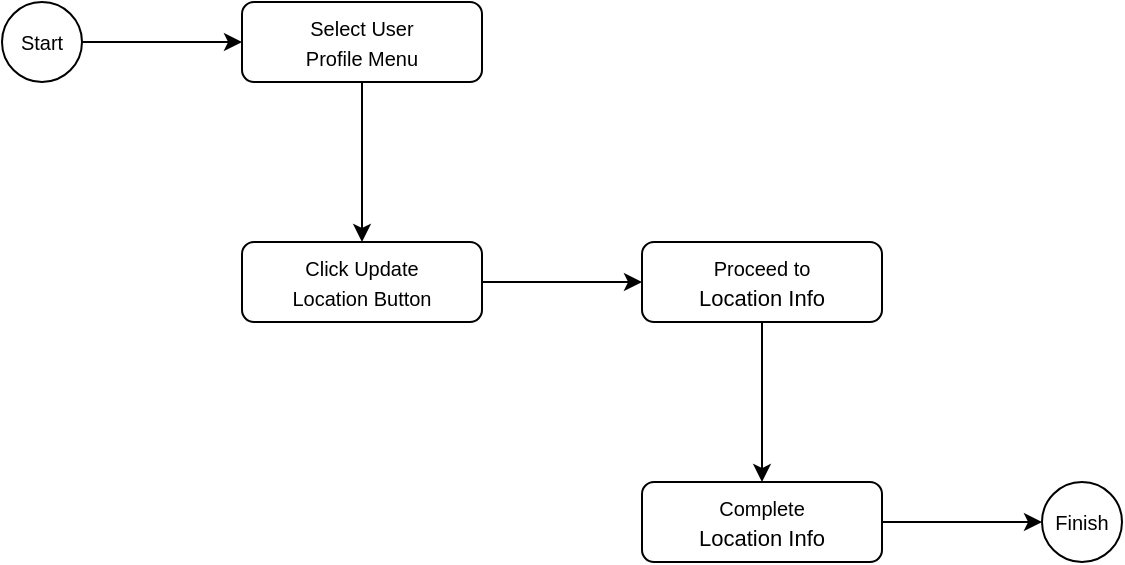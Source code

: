 <mxfile version="22.0.2" type="device">
  <diagram name="Page-1" id="5JjQyjrDdEUoz7doOgzd">
    <mxGraphModel dx="1102" dy="811" grid="1" gridSize="10" guides="1" tooltips="1" connect="1" arrows="1" fold="1" page="1" pageScale="1" pageWidth="1100" pageHeight="850" math="0" shadow="0">
      <root>
        <mxCell id="0" />
        <mxCell id="1" parent="0" />
        <mxCell id="aVOxlGhXHJ3_Tfgtd3pt-1" value="" style="edgeStyle=orthogonalEdgeStyle;rounded=0;orthogonalLoop=1;jettySize=auto;html=1;" edge="1" parent="1" source="aVOxlGhXHJ3_Tfgtd3pt-2" target="aVOxlGhXHJ3_Tfgtd3pt-4">
          <mxGeometry relative="1" as="geometry" />
        </mxCell>
        <mxCell id="aVOxlGhXHJ3_Tfgtd3pt-2" value="&lt;p style=&quot;line-height: 90%;&quot;&gt;&lt;font style=&quot;font-size: 10px;&quot;&gt;Start&lt;/font&gt;&lt;/p&gt;" style="ellipse;whiteSpace=wrap;html=1;aspect=fixed;" vertex="1" parent="1">
          <mxGeometry x="80" y="120" width="40" height="40" as="geometry" />
        </mxCell>
        <mxCell id="aVOxlGhXHJ3_Tfgtd3pt-3" value="" style="edgeStyle=orthogonalEdgeStyle;rounded=0;orthogonalLoop=1;jettySize=auto;html=1;" edge="1" parent="1" source="aVOxlGhXHJ3_Tfgtd3pt-4" target="aVOxlGhXHJ3_Tfgtd3pt-6">
          <mxGeometry relative="1" as="geometry" />
        </mxCell>
        <mxCell id="aVOxlGhXHJ3_Tfgtd3pt-4" value="&lt;font style=&quot;font-size: 10px;&quot;&gt;Select User&lt;br&gt;Profile Menu&lt;/font&gt;" style="rounded=1;whiteSpace=wrap;html=1;" vertex="1" parent="1">
          <mxGeometry x="200" y="120" width="120" height="40" as="geometry" />
        </mxCell>
        <mxCell id="aVOxlGhXHJ3_Tfgtd3pt-5" value="" style="edgeStyle=orthogonalEdgeStyle;rounded=0;orthogonalLoop=1;jettySize=auto;html=1;" edge="1" parent="1" source="aVOxlGhXHJ3_Tfgtd3pt-6" target="aVOxlGhXHJ3_Tfgtd3pt-9">
          <mxGeometry relative="1" as="geometry" />
        </mxCell>
        <mxCell id="aVOxlGhXHJ3_Tfgtd3pt-6" value="&lt;span style=&quot;font-size: 10px;&quot;&gt;Click Update&lt;br&gt;Location Button&lt;/span&gt;" style="rounded=1;whiteSpace=wrap;html=1;" vertex="1" parent="1">
          <mxGeometry x="200" y="240" width="120" height="40" as="geometry" />
        </mxCell>
        <mxCell id="aVOxlGhXHJ3_Tfgtd3pt-7" value="&lt;font style=&quot;font-size: 10px;&quot;&gt;Finish&lt;/font&gt;" style="ellipse;whiteSpace=wrap;html=1;aspect=fixed;fontSize=7;" vertex="1" parent="1">
          <mxGeometry x="600" y="360" width="40" height="40" as="geometry" />
        </mxCell>
        <mxCell id="aVOxlGhXHJ3_Tfgtd3pt-11" style="edgeStyle=orthogonalEdgeStyle;rounded=0;orthogonalLoop=1;jettySize=auto;html=1;exitX=0.5;exitY=1;exitDx=0;exitDy=0;" edge="1" parent="1" source="aVOxlGhXHJ3_Tfgtd3pt-9" target="aVOxlGhXHJ3_Tfgtd3pt-10">
          <mxGeometry relative="1" as="geometry" />
        </mxCell>
        <mxCell id="aVOxlGhXHJ3_Tfgtd3pt-9" value="&lt;span style=&quot;font-size: 10px;&quot;&gt;Proceed to&lt;br&gt;&lt;/span&gt;&lt;font style=&quot;font-size: 11px;&quot;&gt;Location Info&lt;/font&gt;" style="rounded=1;whiteSpace=wrap;html=1;" vertex="1" parent="1">
          <mxGeometry x="400" y="240" width="120" height="40" as="geometry" />
        </mxCell>
        <mxCell id="aVOxlGhXHJ3_Tfgtd3pt-12" style="edgeStyle=orthogonalEdgeStyle;rounded=0;orthogonalLoop=1;jettySize=auto;html=1;exitX=1;exitY=0.5;exitDx=0;exitDy=0;" edge="1" parent="1" source="aVOxlGhXHJ3_Tfgtd3pt-10" target="aVOxlGhXHJ3_Tfgtd3pt-7">
          <mxGeometry relative="1" as="geometry" />
        </mxCell>
        <mxCell id="aVOxlGhXHJ3_Tfgtd3pt-10" value="&lt;span style=&quot;font-size: 10px;&quot;&gt;Complete&lt;br&gt;&lt;/span&gt;&lt;font style=&quot;font-size: 11px;&quot;&gt;Location Info&lt;/font&gt;" style="rounded=1;whiteSpace=wrap;html=1;" vertex="1" parent="1">
          <mxGeometry x="400" y="360" width="120" height="40" as="geometry" />
        </mxCell>
      </root>
    </mxGraphModel>
  </diagram>
</mxfile>
